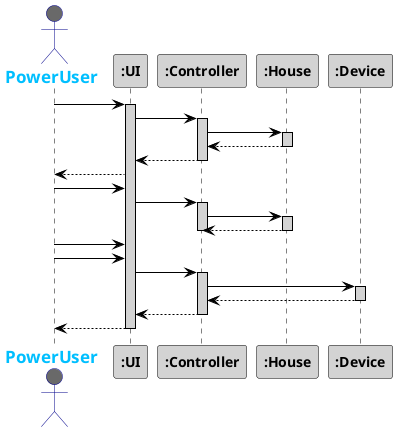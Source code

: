 @startuml
skinparam sequenceMessageAlign center
skinparam sequence {
	ArrowColor Black
	ActorBorderColor DarkBlue
	LifeLineBorderColor black
	LifeLineBackgroundColor LightGrey

	ParticipantBorderColor Black
	ParticipantBackgroundColor LightGrey
	ParticipantFontStyle Bold

	ActorBackgroundColor DimGrey
	ActorFontColor DeepSkyBlue
	ActorFontStyle Bold
	ActorFontSize 17
	ActorFontName Aapex
}

actor PowerUser
PowerUser -> ":UI":
activate ":UI"
":UI" -> ":Controller":
activate ":Controller"
":Controller" -> ":House":
activate ":House"
":Controller" <-- ":House":
deactivate ":House"
":UI" <-- ":Controller":
deactivate ":Controller"
PowerUser <-- ":UI":

PowerUser -> ":UI":
":UI" -> ":Controller":
activate ":Controller"
":Controller" -> ":House":
activate ":House"
":Controller" <-- ":House":
deactivate ":House"
deactivate ":Controller"

PowerUser -> ":UI":
PowerUser -> ":UI":
":UI" -> ":Controller":
activate ":Controller"
":Controller" -> ":Device":
activate ":Device"
":Controller" <-- ":Device":
deactivate ":Device"
":UI" <-- ":Controller":
deactivate ":Controller"
PowerUser <-- ":UI":
deactivate ":UI"

@enduml